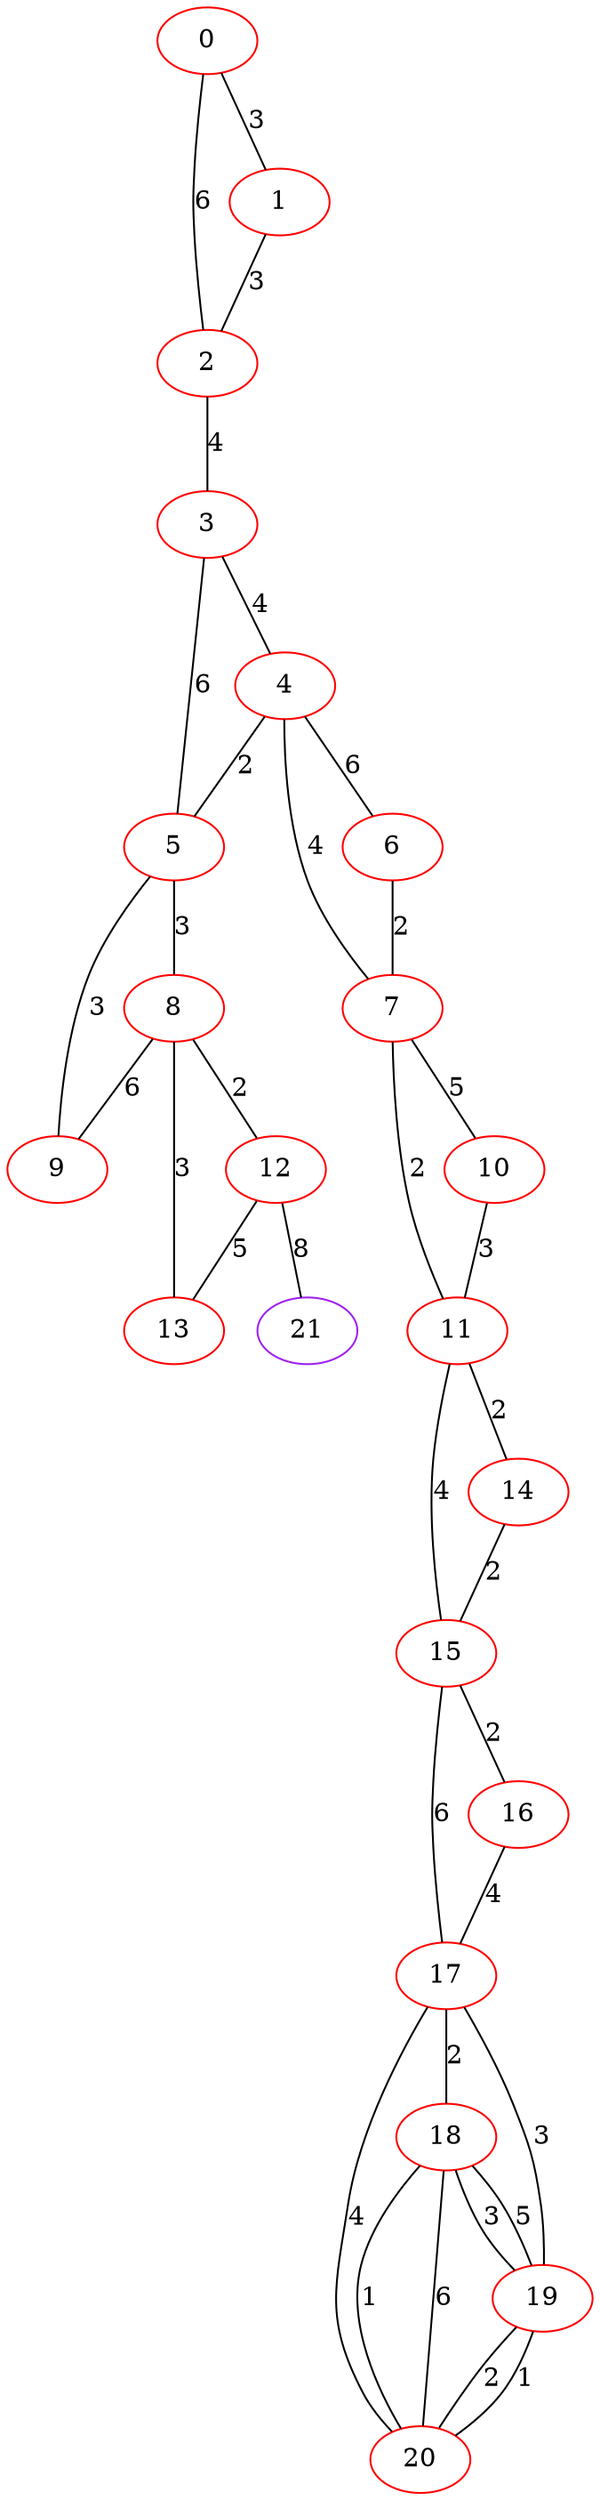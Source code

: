 graph "" {
0 [color=red, weight=1];
1 [color=red, weight=1];
2 [color=red, weight=1];
3 [color=red, weight=1];
4 [color=red, weight=1];
5 [color=red, weight=1];
6 [color=red, weight=1];
7 [color=red, weight=1];
8 [color=red, weight=1];
9 [color=red, weight=1];
10 [color=red, weight=1];
11 [color=red, weight=1];
12 [color=red, weight=1];
13 [color=red, weight=1];
14 [color=red, weight=1];
15 [color=red, weight=1];
16 [color=red, weight=1];
17 [color=red, weight=1];
18 [color=red, weight=1];
19 [color=red, weight=1];
20 [color=red, weight=1];
21 [color=purple, weight=4];
0 -- 1  [key=0, label=3];
0 -- 2  [key=0, label=6];
1 -- 2  [key=0, label=3];
2 -- 3  [key=0, label=4];
3 -- 4  [key=0, label=4];
3 -- 5  [key=0, label=6];
4 -- 5  [key=0, label=2];
4 -- 6  [key=0, label=6];
4 -- 7  [key=0, label=4];
5 -- 8  [key=0, label=3];
5 -- 9  [key=0, label=3];
6 -- 7  [key=0, label=2];
7 -- 10  [key=0, label=5];
7 -- 11  [key=0, label=2];
8 -- 9  [key=0, label=6];
8 -- 12  [key=0, label=2];
8 -- 13  [key=0, label=3];
10 -- 11  [key=0, label=3];
11 -- 15  [key=0, label=4];
11 -- 14  [key=0, label=2];
12 -- 13  [key=0, label=5];
12 -- 21  [key=0, label=8];
14 -- 15  [key=0, label=2];
15 -- 16  [key=0, label=2];
15 -- 17  [key=0, label=6];
16 -- 17  [key=0, label=4];
17 -- 18  [key=0, label=2];
17 -- 19  [key=0, label=3];
17 -- 20  [key=0, label=4];
18 -- 19  [key=0, label=3];
18 -- 19  [key=1, label=5];
18 -- 20  [key=0, label=1];
18 -- 20  [key=1, label=6];
19 -- 20  [key=0, label=2];
19 -- 20  [key=1, label=1];
}
